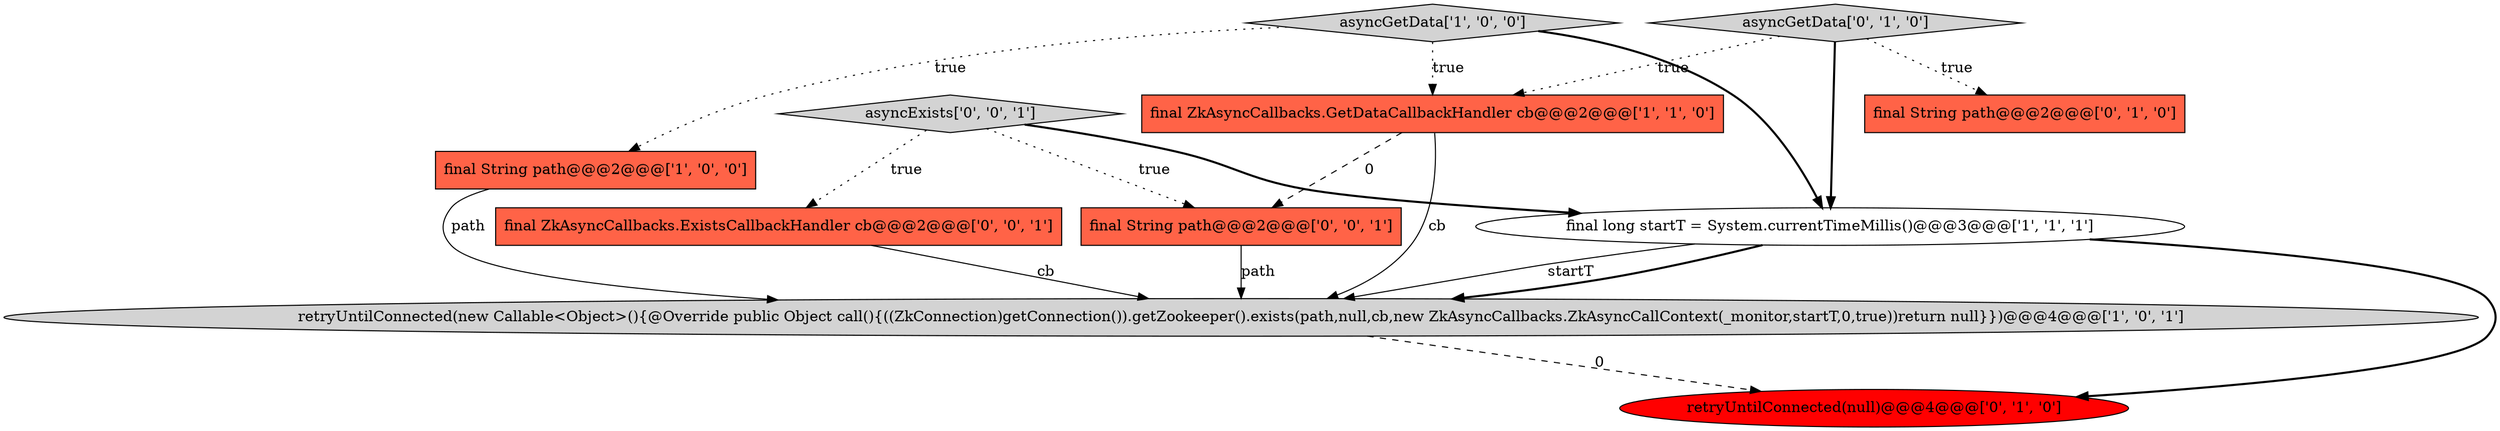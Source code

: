 digraph {
0 [style = filled, label = "final String path@@@2@@@['1', '0', '0']", fillcolor = tomato, shape = box image = "AAA0AAABBB1BBB"];
10 [style = filled, label = "final String path@@@2@@@['0', '0', '1']", fillcolor = tomato, shape = box image = "AAA0AAABBB3BBB"];
4 [style = filled, label = "final long startT = System.currentTimeMillis()@@@3@@@['1', '1', '1']", fillcolor = white, shape = ellipse image = "AAA0AAABBB1BBB"];
9 [style = filled, label = "asyncExists['0', '0', '1']", fillcolor = lightgray, shape = diamond image = "AAA0AAABBB3BBB"];
2 [style = filled, label = "asyncGetData['1', '0', '0']", fillcolor = lightgray, shape = diamond image = "AAA0AAABBB1BBB"];
5 [style = filled, label = "final String path@@@2@@@['0', '1', '0']", fillcolor = tomato, shape = box image = "AAA0AAABBB2BBB"];
7 [style = filled, label = "asyncGetData['0', '1', '0']", fillcolor = lightgray, shape = diamond image = "AAA0AAABBB2BBB"];
3 [style = filled, label = "final ZkAsyncCallbacks.GetDataCallbackHandler cb@@@2@@@['1', '1', '0']", fillcolor = tomato, shape = box image = "AAA0AAABBB1BBB"];
6 [style = filled, label = "retryUntilConnected(null)@@@4@@@['0', '1', '0']", fillcolor = red, shape = ellipse image = "AAA1AAABBB2BBB"];
1 [style = filled, label = "retryUntilConnected(new Callable<Object>(){@Override public Object call(){((ZkConnection)getConnection()).getZookeeper().exists(path,null,cb,new ZkAsyncCallbacks.ZkAsyncCallContext(_monitor,startT,0,true))return null}})@@@4@@@['1', '0', '1']", fillcolor = lightgray, shape = ellipse image = "AAA0AAABBB1BBB"];
8 [style = filled, label = "final ZkAsyncCallbacks.ExistsCallbackHandler cb@@@2@@@['0', '0', '1']", fillcolor = tomato, shape = box image = "AAA0AAABBB3BBB"];
2->3 [style = dotted, label="true"];
10->1 [style = solid, label="path"];
4->1 [style = bold, label=""];
3->10 [style = dashed, label="0"];
8->1 [style = solid, label="cb"];
2->0 [style = dotted, label="true"];
7->4 [style = bold, label=""];
0->1 [style = solid, label="path"];
3->1 [style = solid, label="cb"];
4->1 [style = solid, label="startT"];
2->4 [style = bold, label=""];
4->6 [style = bold, label=""];
7->3 [style = dotted, label="true"];
9->10 [style = dotted, label="true"];
1->6 [style = dashed, label="0"];
9->4 [style = bold, label=""];
7->5 [style = dotted, label="true"];
9->8 [style = dotted, label="true"];
}
